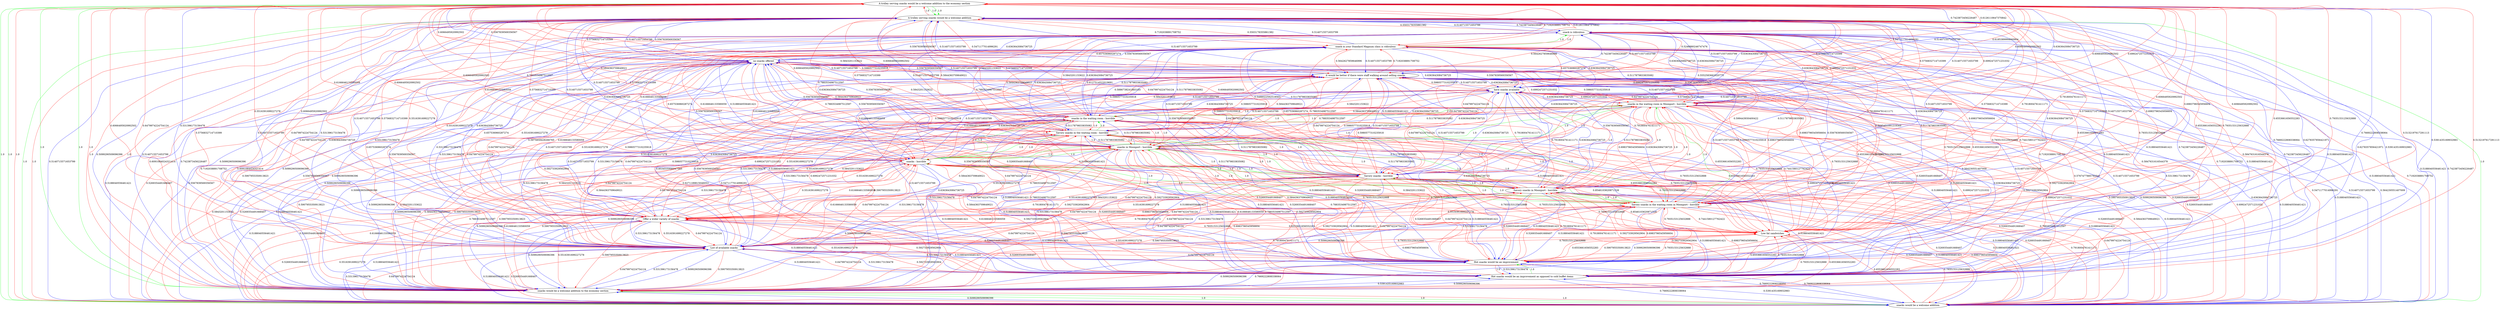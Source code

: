 digraph rawGraph {
"A trolley serving snacks would be a welcome addition to the economy section";"A trolley serving snacks would be a welcome addition";"snacks would be a welcome addition";"snacks would be a welcome addition to the economy section";"Hot snacks would be an improvement as opposed to cold buffet items";"Hot snacks would be an improvement";"List of available snacks";"Low fat sandwiches";"Offer a wider variety of snacks";"Savory snacks in the waiting room in Moonport - horrible";"Savory snacks in Moonport - horrible";"Savory snacks - horrible";"snacks - horrible";"snacks in Moonport - horrible";"Savory snacks in the waiting room - horrible";"snacks in the waiting room - horrible";"snacks in the waiting room in Moonport - horrible";"have snacks available";"it would be better if there were staff walking around selling snacks";"no snacks offered";"snack in your Standard Magnum class is ridiculous";"snack is ridiculous";"A trolley serving snacks would be a welcome addition to the economy section" -> "A trolley serving snacks would be a welcome addition" [label=1.0] [color=green]
"A trolley serving snacks would be a welcome addition" -> "snacks would be a welcome addition" [label=1.0] [color=green]
"A trolley serving snacks would be a welcome addition to the economy section" -> "snacks would be a welcome addition to the economy section" [label=1.0] [color=green]
"snacks would be a welcome addition to the economy section" -> "snacks would be a welcome addition" [label=1.0] [color=green]
"A trolley serving snacks would be a welcome addition to the economy section" -> "snacks would be a welcome addition" [label=1.0] [color=green]
"A trolley serving snacks would be a welcome addition to the economy section" -> "A trolley serving snacks would be a welcome addition" [label=1.0] [color=green]
"A trolley serving snacks would be a welcome addition" -> "snacks would be a welcome addition" [label=1.0] [color=green]
"A trolley serving snacks would be a welcome addition to the economy section" -> "snacks would be a welcome addition to the economy section" [label=1.0] [color=green]
"snacks would be a welcome addition to the economy section" -> "snacks would be a welcome addition" [label=1.0] [color=green]
"A trolley serving snacks would be a welcome addition to the economy section" -> "snacks would be a welcome addition" [label=1.0] [color=green]
"A trolley serving snacks would be a welcome addition" -> "A trolley serving snacks would be a welcome addition to the economy section" [label=1.0] [color=red]
"A trolley serving snacks would be a welcome addition" -> "snacks would be a welcome addition to the economy section" [label=1.0] [color=red]
"snacks would be a welcome addition" -> "A trolley serving snacks would be a welcome addition to the economy section" [label=1.0] [color=red]
"snacks would be a welcome addition" -> "A trolley serving snacks would be a welcome addition" [label=1.0] [color=red]
"snacks would be a welcome addition" -> "snacks would be a welcome addition to the economy section" [label=1.0] [color=red]
"snacks would be a welcome addition to the economy section" -> "A trolley serving snacks would be a welcome addition to the economy section" [label=1.0] [color=red]
"snacks would be a welcome addition to the economy section" -> "A trolley serving snacks would be a welcome addition" [label=1.0] [color=red]
"Hot snacks would be an improvement as opposed to cold buffet items" -> "Hot snacks would be an improvement" [label=1.0] [color=green]
"Hot snacks would be an improvement" -> "Hot snacks would be an improvement as opposed to cold buffet items" [label=1.0] [color=red]
"A trolley serving snacks would be a welcome addition to the economy section" -> "Hot snacks would be an improvement as opposed to cold buffet items" [label=0.5391435169932983] [color=blue]
"A trolley serving snacks would be a welcome addition to the economy section" -> "Hot snacks would be an improvement" [label=0.7669222808338064] [color=blue]
"A trolley serving snacks would be a welcome addition" -> "Hot snacks would be an improvement as opposed to cold buffet items" [label=0.5391435169932983] [color=blue]
"A trolley serving snacks would be a welcome addition" -> "Hot snacks would be an improvement" [label=0.7669222808338064] [color=blue]
"snacks would be a welcome addition" -> "Hot snacks would be an improvement as opposed to cold buffet items" [label=0.5391435169932983] [color=blue]
"snacks would be a welcome addition" -> "Hot snacks would be an improvement" [label=0.7669222808338064] [color=blue]
"snacks would be a welcome addition to the economy section" -> "Hot snacks would be an improvement as opposed to cold buffet items" [label=0.5391435169932983] [color=blue]
"snacks would be a welcome addition to the economy section" -> "Hot snacks would be an improvement" [label=0.7669222808338064] [color=blue]
"Hot snacks would be an improvement as opposed to cold buffet items" -> "A trolley serving snacks would be a welcome addition to the economy section" [label=0.5132197617291113] [color=red]
"Hot snacks would be an improvement as opposed to cold buffet items" -> "A trolley serving snacks would be a welcome addition" [label=0.6278357856421971] [color=blue]
"Hot snacks would be an improvement as opposed to cold buffet items" -> "snacks would be a welcome addition" [label=0.7669222808338064] [color=blue]
"Hot snacks would be an improvement as opposed to cold buffet items" -> "snacks would be a welcome addition to the economy section" [label=0.5099290509096396] [color=blue]
"Hot snacks would be an improvement" -> "A trolley serving snacks would be a welcome addition to the economy section" [label=0.5132197617291113] [color=red]
"Hot snacks would be an improvement" -> "A trolley serving snacks would be a welcome addition" [label=0.6278357856421971] [color=blue]
"Hot snacks would be an improvement" -> "snacks would be a welcome addition" [label=0.7669222808338064] [color=blue]
"Hot snacks would be an improvement" -> "snacks would be a welcome addition to the economy section" [label=0.5099290509096396] [color=blue]
"A trolley serving snacks would be a welcome addition to the economy section" -> "List of available snacks" [label=0.6479974224754124] [color=red]
"A trolley serving snacks would be a welcome addition" -> "List of available snacks" [label=0.6479974224754124] [color=red]
"snacks would be a welcome addition" -> "List of available snacks" [label=0.6479974224754124] [color=red]
"snacks would be a welcome addition to the economy section" -> "List of available snacks" [label=0.6479974224754124] [color=red]
"Hot snacks would be an improvement as opposed to cold buffet items" -> "List of available snacks" [label=0.6479974224754124] [color=red]
"Hot snacks would be an improvement" -> "List of available snacks" [label=0.6479974224754124] [color=red]
"List of available snacks" -> "A trolley serving snacks would be a welcome addition to the economy section" [label=0.6066495920992502] [color=red]
"List of available snacks" -> "A trolley serving snacks would be a welcome addition" [label=0.5756832714710399] [color=red]
"List of available snacks" -> "snacks would be a welcome addition" [label=0.5269354491668407] [color=red]
"List of available snacks" -> "snacks would be a welcome addition to the economy section" [label=0.5907955350913823] [color=red]
"List of available snacks" -> "Hot snacks would be an improvement as opposed to cold buffet items" [label=0.592733929562904] [color=red]
"List of available snacks" -> "Hot snacks would be an improvement" [label=0.5269354491668407] [color=red]
"A trolley serving snacks would be a welcome addition to the economy section" -> "Low fat sandwiches" [label=0.7935153125632888] [color=red]
"A trolley serving snacks would be a welcome addition" -> "Low fat sandwiches" [label=0.7935153125632888] [color=red]
"snacks would be a welcome addition" -> "Low fat sandwiches" [label=0.7935153125632888] [color=red]
"snacks would be a welcome addition to the economy section" -> "Low fat sandwiches" [label=0.7935153125632888] [color=red]
"Hot snacks would be an improvement as opposed to cold buffet items" -> "Low fat sandwiches" [label=0.7935153125632888] [color=red]
"Hot snacks would be an improvement" -> "Low fat sandwiches" [label=0.7935153125632888] [color=red]
"List of available snacks" -> "Low fat sandwiches" [label=0.7935153125632888] [color=red]
"Low fat sandwiches" -> "A trolley serving snacks would be a welcome addition to the economy section" [label=0.6553661656552283] [color=red]
"Low fat sandwiches" -> "A trolley serving snacks would be a welcome addition" [label=0.6553661656552283] [color=red]
"Low fat sandwiches" -> "snacks would be a welcome addition" [label=0.6553661656552283] [color=red]
"Low fat sandwiches" -> "snacks would be a welcome addition to the economy section" [label=0.6553661656552283] [color=red]
"Low fat sandwiches" -> "Hot snacks would be an improvement as opposed to cold buffet items" [label=0.6553661656552283] [color=red]
"Low fat sandwiches" -> "Hot snacks would be an improvement" [label=0.6553661656552283] [color=red]
"Low fat sandwiches" -> "List of available snacks" [label=0.7935153125632888] [color=red]
"A trolley serving snacks would be a welcome addition to the economy section" -> "Offer a wider variety of snacks" [label=0.5516391699227278] [color=red]
"A trolley serving snacks would be a welcome addition" -> "Offer a wider variety of snacks" [label=0.5516391699227278] [color=red]
"snacks would be a welcome addition" -> "Offer a wider variety of snacks" [label=0.5516391699227278] [color=red]
"snacks would be a welcome addition to the economy section" -> "Offer a wider variety of snacks" [label=0.5516391699227278] [color=red]
"Hot snacks would be an improvement as opposed to cold buffet items" -> "Offer a wider variety of snacks" [label=0.5516391699227278] [color=red]
"Hot snacks would be an improvement" -> "Offer a wider variety of snacks" [label=0.5516391699227278] [color=red]
"List of available snacks" -> "Offer a wider variety of snacks" [label=0.5516391699227278] [color=red]
"Low fat sandwiches" -> "Offer a wider variety of snacks" [label=0.6553661656552283] [color=red]
"Offer a wider variety of snacks" -> "A trolley serving snacks would be a welcome addition to the economy section" [label=0.6066495920992502] [color=red]
"Offer a wider variety of snacks" -> "A trolley serving snacks would be a welcome addition" [label=0.5756832714710399] [color=red]
"Offer a wider variety of snacks" -> "snacks would be a welcome addition" [label=0.5269354491668407] [color=red]
"Offer a wider variety of snacks" -> "snacks would be a welcome addition to the economy section" [label=0.5907955350913823] [color=red]
"Offer a wider variety of snacks" -> "Hot snacks would be an improvement as opposed to cold buffet items" [label=0.592733929562904] [color=red]
"Offer a wider variety of snacks" -> "Hot snacks would be an improvement" [label=0.5269354491668407] [color=red]
"Offer a wider variety of snacks" -> "List of available snacks" [label=0.6479974224754124] [color=red]
"Offer a wider variety of snacks" -> "Low fat sandwiches" [label=0.7935153125632888] [color=red]
"Savory snacks in the waiting room in Moonport - horrible" -> "Savory snacks in Moonport - horrible" [label=1.0] [color=green]
"Savory snacks in Moonport - horrible" -> "Savory snacks - horrible" [label=1.0] [color=green]
"Savory snacks - horrible" -> "snacks - horrible" [label=1.0] [color=green]
"Savory snacks in Moonport - horrible" -> "snacks in Moonport - horrible" [label=1.0] [color=green]
"snacks in Moonport - horrible" -> "snacks - horrible" [label=1.0] [color=green]
"Savory snacks in the waiting room in Moonport - horrible" -> "Savory snacks in the waiting room - horrible" [label=1.0] [color=green]
"Savory snacks in the waiting room - horrible" -> "Savory snacks - horrible" [label=1.0] [color=green]
"Savory snacks in the waiting room - horrible" -> "snacks in the waiting room - horrible" [label=1.0] [color=green]
"snacks in the waiting room - horrible" -> "snacks - horrible" [label=1.0] [color=green]
"Savory snacks in the waiting room in Moonport - horrible" -> "snacks in the waiting room in Moonport - horrible" [label=1.0] [color=green]
"snacks in the waiting room in Moonport - horrible" -> "snacks in Moonport - horrible" [label=1.0] [color=green]
"snacks in the waiting room in Moonport - horrible" -> "snacks in the waiting room - horrible" [label=1.0] [color=green]
"Savory snacks in the waiting room in Moonport - horrible" -> "Savory snacks - horrible" [label=1.0] [color=green]
"Savory snacks in the waiting room in Moonport - horrible" -> "snacks in Moonport - horrible" [label=1.0] [color=green]
"Savory snacks in the waiting room in Moonport - horrible" -> "snacks in the waiting room - horrible" [label=1.0] [color=green]
"Savory snacks in Moonport - horrible" -> "snacks - horrible" [label=1.0] [color=green]
"Savory snacks in the waiting room - horrible" -> "snacks - horrible" [label=1.0] [color=green]
"snacks in the waiting room in Moonport - horrible" -> "snacks - horrible" [label=1.0] [color=green]
"Savory snacks in the waiting room in Moonport - horrible" -> "snacks - horrible" [label=1.0] [color=green]
"Savory snacks in Moonport - horrible" -> "Savory snacks in the waiting room in Moonport - horrible" [label=1.0] [color=red]
"Savory snacks in Moonport - horrible" -> "Savory snacks in the waiting room - horrible" [label=1.0] [color=red]
"Savory snacks in Moonport - horrible" -> "snacks in the waiting room - horrible" [label=1.0] [color=red]
"Savory snacks in Moonport - horrible" -> "snacks in the waiting room in Moonport - horrible" [label=1.0] [color=red]
"Savory snacks - horrible" -> "Savory snacks in the waiting room in Moonport - horrible" [label=1.0] [color=red]
"Savory snacks - horrible" -> "Savory snacks in Moonport - horrible" [label=1.0] [color=red]
"Savory snacks - horrible" -> "snacks in Moonport - horrible" [label=1.0] [color=red]
"Savory snacks - horrible" -> "Savory snacks in the waiting room - horrible" [label=1.0] [color=red]
"Savory snacks - horrible" -> "snacks in the waiting room - horrible" [label=1.0] [color=red]
"Savory snacks - horrible" -> "snacks in the waiting room in Moonport - horrible" [label=1.0] [color=red]
"snacks - horrible" -> "Savory snacks in the waiting room in Moonport - horrible" [label=1.0] [color=red]
"snacks - horrible" -> "Savory snacks in Moonport - horrible" [label=1.0] [color=red]
"snacks - horrible" -> "Savory snacks - horrible" [label=1.0] [color=red]
"snacks - horrible" -> "snacks in Moonport - horrible" [label=1.0] [color=red]
"snacks - horrible" -> "Savory snacks in the waiting room - horrible" [label=1.0] [color=red]
"snacks - horrible" -> "snacks in the waiting room - horrible" [label=1.0] [color=red]
"snacks - horrible" -> "snacks in the waiting room in Moonport - horrible" [label=1.0] [color=red]
"snacks in Moonport - horrible" -> "Savory snacks in the waiting room in Moonport - horrible" [label=1.0] [color=red]
"snacks in Moonport - horrible" -> "Savory snacks in Moonport - horrible" [label=1.0] [color=red]
"snacks in Moonport - horrible" -> "Savory snacks - horrible" [label=1.0] [color=red]
"snacks in Moonport - horrible" -> "Savory snacks in the waiting room - horrible" [label=1.0] [color=red]
"snacks in Moonport - horrible" -> "snacks in the waiting room - horrible" [label=1.0] [color=red]
"snacks in Moonport - horrible" -> "snacks in the waiting room in Moonport - horrible" [label=1.0] [color=red]
"Savory snacks in the waiting room - horrible" -> "Savory snacks in the waiting room in Moonport - horrible" [label=1.0] [color=red]
"Savory snacks in the waiting room - horrible" -> "Savory snacks in Moonport - horrible" [label=1.0] [color=red]
"Savory snacks in the waiting room - horrible" -> "snacks in Moonport - horrible" [label=1.0] [color=red]
"Savory snacks in the waiting room - horrible" -> "snacks in the waiting room in Moonport - horrible" [label=1.0] [color=red]
"snacks in the waiting room - horrible" -> "Savory snacks in the waiting room in Moonport - horrible" [label=1.0] [color=red]
"snacks in the waiting room - horrible" -> "Savory snacks in Moonport - horrible" [label=1.0] [color=red]
"snacks in the waiting room - horrible" -> "Savory snacks - horrible" [label=1.0] [color=red]
"snacks in the waiting room - horrible" -> "snacks in Moonport - horrible" [label=1.0] [color=red]
"snacks in the waiting room - horrible" -> "Savory snacks in the waiting room - horrible" [label=1.0] [color=red]
"snacks in the waiting room - horrible" -> "snacks in the waiting room in Moonport - horrible" [label=1.0] [color=red]
"snacks in the waiting room in Moonport - horrible" -> "Savory snacks in the waiting room in Moonport - horrible" [label=1.0] [color=red]
"snacks in the waiting room in Moonport - horrible" -> "Savory snacks in Moonport - horrible" [label=1.0] [color=red]
"snacks in the waiting room in Moonport - horrible" -> "Savory snacks - horrible" [label=1.0] [color=red]
"snacks in the waiting room in Moonport - horrible" -> "Savory snacks in the waiting room - horrible" [label=1.0] [color=red]
"A trolley serving snacks would be a welcome addition to the economy section" -> "Savory snacks in the waiting room in Moonport - horrible" [label=0.6983796545956604] [color=red]
"A trolley serving snacks would be a welcome addition to the economy section" -> "Savory snacks in Moonport - horrible" [label=0.7918004761411171] [color=red]
"A trolley serving snacks would be a welcome addition to the economy section" -> "Savory snacks - horrible" [label=0.6479974224754124] [color=red]
"A trolley serving snacks would be a welcome addition to the economy section" -> "snacks - horrible" [label=0.6166646133580059] [color=red]
"A trolley serving snacks would be a welcome addition to the economy section" -> "snacks in Moonport - horrible" [label=0.7883534987512597] [color=red]
"A trolley serving snacks would be a welcome addition to the economy section" -> "Savory snacks in the waiting room - horrible" [label=0.5844363709649021] [color=red]
"A trolley serving snacks would be a welcome addition to the economy section" -> "snacks in the waiting room - horrible" [label=0.5843201153622] [color=red]
"A trolley serving snacks would be a welcome addition to the economy section" -> "snacks in the waiting room in Moonport - horrible" [label=0.6992472571231032] [color=red]
"A trolley serving snacks would be a welcome addition" -> "Savory snacks in the waiting room in Moonport - horrible" [label=0.6983796545956604] [color=red]
"A trolley serving snacks would be a welcome addition" -> "Savory snacks in Moonport - horrible" [label=0.7918004761411171] [color=red]
"A trolley serving snacks would be a welcome addition" -> "Savory snacks - horrible" [label=0.6479974224754124] [color=red]
"A trolley serving snacks would be a welcome addition" -> "snacks - horrible" [label=0.6166646133580059] [color=red]
"A trolley serving snacks would be a welcome addition" -> "snacks in Moonport - horrible" [label=0.7883534987512597] [color=red]
"A trolley serving snacks would be a welcome addition" -> "Savory snacks in the waiting room - horrible" [label=0.5844363709649021] [color=red]
"A trolley serving snacks would be a welcome addition" -> "snacks in the waiting room - horrible" [label=0.5843201153622] [color=red]
"A trolley serving snacks would be a welcome addition" -> "snacks in the waiting room in Moonport - horrible" [label=0.6992472571231032] [color=red]
"snacks would be a welcome addition" -> "Savory snacks in the waiting room in Moonport - horrible" [label=0.6983796545956604] [color=red]
"snacks would be a welcome addition" -> "Savory snacks in Moonport - horrible" [label=0.7918004761411171] [color=red]
"snacks would be a welcome addition" -> "Savory snacks - horrible" [label=0.6479974224754124] [color=red]
"snacks would be a welcome addition" -> "snacks - horrible" [label=0.6166646133580059] [color=red]
"snacks would be a welcome addition" -> "snacks in Moonport - horrible" [label=0.7883534987512597] [color=red]
"snacks would be a welcome addition" -> "Savory snacks in the waiting room - horrible" [label=0.5844363709649021] [color=red]
"snacks would be a welcome addition" -> "snacks in the waiting room - horrible" [label=0.5843201153622] [color=red]
"snacks would be a welcome addition" -> "snacks in the waiting room in Moonport - horrible" [label=0.6992472571231032] [color=red]
"snacks would be a welcome addition to the economy section" -> "Savory snacks in the waiting room in Moonport - horrible" [label=0.6983796545956604] [color=red]
"snacks would be a welcome addition to the economy section" -> "Savory snacks in Moonport - horrible" [label=0.7918004761411171] [color=red]
"snacks would be a welcome addition to the economy section" -> "Savory snacks - horrible" [label=0.6479974224754124] [color=red]
"snacks would be a welcome addition to the economy section" -> "snacks - horrible" [label=0.6166646133580059] [color=red]
"snacks would be a welcome addition to the economy section" -> "snacks in Moonport - horrible" [label=0.7883534987512597] [color=red]
"snacks would be a welcome addition to the economy section" -> "Savory snacks in the waiting room - horrible" [label=0.5844363709649021] [color=red]
"snacks would be a welcome addition to the economy section" -> "snacks in the waiting room - horrible" [label=0.5843201153622] [color=red]
"snacks would be a welcome addition to the economy section" -> "snacks in the waiting room in Moonport - horrible" [label=0.6992472571231032] [color=red]
"Hot snacks would be an improvement as opposed to cold buffet items" -> "Savory snacks in the waiting room in Moonport - horrible" [label=0.6983796545956604] [color=red]
"Hot snacks would be an improvement as opposed to cold buffet items" -> "Savory snacks in Moonport - horrible" [label=0.7918004761411171] [color=red]
"Hot snacks would be an improvement as opposed to cold buffet items" -> "Savory snacks - horrible" [label=0.6479974224754124] [color=red]
"Hot snacks would be an improvement as opposed to cold buffet items" -> "snacks - horrible" [label=0.6166646133580059] [color=red]
"Hot snacks would be an improvement as opposed to cold buffet items" -> "snacks in Moonport - horrible" [label=0.7883534987512597] [color=red]
"Hot snacks would be an improvement as opposed to cold buffet items" -> "Savory snacks in the waiting room - horrible" [label=0.5844363709649021] [color=red]
"Hot snacks would be an improvement as opposed to cold buffet items" -> "snacks in the waiting room - horrible" [label=0.5843201153622] [color=red]
"Hot snacks would be an improvement as opposed to cold buffet items" -> "snacks in the waiting room in Moonport - horrible" [label=0.6992472571231032] [color=red]
"Hot snacks would be an improvement" -> "Savory snacks in the waiting room in Moonport - horrible" [label=0.6983796545956604] [color=red]
"Hot snacks would be an improvement" -> "Savory snacks in Moonport - horrible" [label=0.7918004761411171] [color=red]
"Hot snacks would be an improvement" -> "Savory snacks - horrible" [label=0.6479974224754124] [color=red]
"Hot snacks would be an improvement" -> "snacks - horrible" [label=0.6166646133580059] [color=red]
"Hot snacks would be an improvement" -> "snacks in Moonport - horrible" [label=0.7883534987512597] [color=red]
"Hot snacks would be an improvement" -> "Savory snacks in the waiting room - horrible" [label=0.5844363709649021] [color=red]
"Hot snacks would be an improvement" -> "snacks in the waiting room - horrible" [label=0.5843201153622] [color=red]
"Hot snacks would be an improvement" -> "snacks in the waiting room in Moonport - horrible" [label=0.6992472571231032] [color=red]
"List of available snacks" -> "Savory snacks in the waiting room in Moonport - horrible" [label=0.6983796545956604] [color=red]
"List of available snacks" -> "Savory snacks in Moonport - horrible" [label=0.7918004761411171] [color=red]
"List of available snacks" -> "Savory snacks - horrible" [label=0.6479974224754124] [color=red]
"List of available snacks" -> "snacks - horrible" [label=0.6166646133580059] [color=red]
"List of available snacks" -> "snacks in Moonport - horrible" [label=0.7883534987512597] [color=red]
"List of available snacks" -> "Savory snacks in the waiting room - horrible" [label=0.5844363709649021] [color=red]
"List of available snacks" -> "snacks in the waiting room - horrible" [label=0.5843201153622] [color=red]
"List of available snacks" -> "snacks in the waiting room in Moonport - horrible" [label=0.6992472571231032] [color=red]
"Low fat sandwiches" -> "Savory snacks in the waiting room in Moonport - horrible" [label=0.7441580127762422] [color=red]
"Low fat sandwiches" -> "Savory snacks in Moonport - horrible" [label=0.8546103620871528] [color=red]
"Low fat sandwiches" -> "Savory snacks - horrible" [label=0.7935153125632888] [color=red]
"Low fat sandwiches" -> "snacks - horrible" [label=0.7935153125632888] [color=red]
"Low fat sandwiches" -> "snacks in Moonport - horrible" [label=0.8546103620871528] [color=red]
"Low fat sandwiches" -> "Savory snacks in the waiting room - horrible" [label=0.6553661656552283] [color=red]
"Low fat sandwiches" -> "snacks in the waiting room - horrible" [label=0.6553661656552283] [color=red]
"Low fat sandwiches" -> "snacks in the waiting room in Moonport - horrible" [label=0.7441580127762422] [color=red]
"Offer a wider variety of snacks" -> "Savory snacks in the waiting room in Moonport - horrible" [label=0.6983796545956604] [color=red]
"Offer a wider variety of snacks" -> "Savory snacks in Moonport - horrible" [label=0.7918004761411171] [color=red]
"Offer a wider variety of snacks" -> "Savory snacks - horrible" [label=0.6479974224754124] [color=red]
"Offer a wider variety of snacks" -> "snacks - horrible" [label=0.6166646133580059] [color=red]
"Offer a wider variety of snacks" -> "snacks in Moonport - horrible" [label=0.7883534987512597] [color=red]
"Offer a wider variety of snacks" -> "Savory snacks in the waiting room - horrible" [label=0.5844363709649021] [color=red]
"Offer a wider variety of snacks" -> "snacks in the waiting room - horrible" [label=0.5843201153622] [color=red]
"Offer a wider variety of snacks" -> "snacks in the waiting room in Moonport - horrible" [label=0.6992472571231032] [color=red]
"Savory snacks in the waiting room in Moonport - horrible" -> "A trolley serving snacks would be a welcome addition to the economy section" [label=0.6066495920992502] [color=red]
"Savory snacks in the waiting room in Moonport - horrible" -> "A trolley serving snacks would be a welcome addition" [label=0.5756832714710399] [color=red]
"Savory snacks in the waiting room in Moonport - horrible" -> "snacks would be a welcome addition" [label=0.5269354491668407] [color=red]
"Savory snacks in the waiting room in Moonport - horrible" -> "snacks would be a welcome addition to the economy section" [label=0.5907955350913823] [color=red]
"Savory snacks in the waiting room in Moonport - horrible" -> "Hot snacks would be an improvement as opposed to cold buffet items" [label=0.592733929562904] [color=red]
"Savory snacks in the waiting room in Moonport - horrible" -> "Hot snacks would be an improvement" [label=0.5269354491668407] [color=red]
"Savory snacks in the waiting room in Moonport - horrible" -> "List of available snacks" [label=0.6479974224754124] [color=red]
"Savory snacks in the waiting room in Moonport - horrible" -> "Low fat sandwiches" [label=0.7935153125632888] [color=red]
"Savory snacks in the waiting room in Moonport - horrible" -> "Offer a wider variety of snacks" [label=0.5516391699227278] [color=red]
"Savory snacks in Moonport - horrible" -> "A trolley serving snacks would be a welcome addition to the economy section" [label=0.6066495920992502] [color=red]
"Savory snacks in Moonport - horrible" -> "A trolley serving snacks would be a welcome addition" [label=0.5756832714710399] [color=red]
"Savory snacks in Moonport - horrible" -> "snacks would be a welcome addition" [label=0.5269354491668407] [color=red]
"Savory snacks in Moonport - horrible" -> "snacks would be a welcome addition to the economy section" [label=0.5907955350913823] [color=red]
"Savory snacks in Moonport - horrible" -> "Hot snacks would be an improvement as opposed to cold buffet items" [label=0.592733929562904] [color=red]
"Savory snacks in Moonport - horrible" -> "Hot snacks would be an improvement" [label=0.5269354491668407] [color=red]
"Savory snacks in Moonport - horrible" -> "List of available snacks" [label=0.6479974224754124] [color=red]
"Savory snacks in Moonport - horrible" -> "Low fat sandwiches" [label=0.7935153125632888] [color=red]
"Savory snacks in Moonport - horrible" -> "Offer a wider variety of snacks" [label=0.5516391699227278] [color=red]
"Savory snacks - horrible" -> "A trolley serving snacks would be a welcome addition to the economy section" [label=0.6066495920992502] [color=red]
"Savory snacks - horrible" -> "A trolley serving snacks would be a welcome addition" [label=0.5756832714710399] [color=red]
"Savory snacks - horrible" -> "snacks would be a welcome addition" [label=0.5269354491668407] [color=red]
"Savory snacks - horrible" -> "snacks would be a welcome addition to the economy section" [label=0.5907955350913823] [color=red]
"Savory snacks - horrible" -> "Hot snacks would be an improvement as opposed to cold buffet items" [label=0.592733929562904] [color=red]
"Savory snacks - horrible" -> "Hot snacks would be an improvement" [label=0.5269354491668407] [color=red]
"Savory snacks - horrible" -> "List of available snacks" [label=0.6479974224754124] [color=red]
"Savory snacks - horrible" -> "Low fat sandwiches" [label=0.7935153125632888] [color=red]
"Savory snacks - horrible" -> "Offer a wider variety of snacks" [label=0.5516391699227278] [color=red]
"snacks - horrible" -> "A trolley serving snacks would be a welcome addition to the economy section" [label=0.6066495920992502] [color=red]
"snacks - horrible" -> "A trolley serving snacks would be a welcome addition" [label=0.5756832714710399] [color=red]
"snacks - horrible" -> "snacks would be a welcome addition" [label=0.5269354491668407] [color=red]
"snacks - horrible" -> "snacks would be a welcome addition to the economy section" [label=0.5907955350913823] [color=red]
"snacks - horrible" -> "Hot snacks would be an improvement as opposed to cold buffet items" [label=0.592733929562904] [color=red]
"snacks - horrible" -> "Hot snacks would be an improvement" [label=0.5269354491668407] [color=red]
"snacks - horrible" -> "List of available snacks" [label=0.6479974224754124] [color=red]
"snacks - horrible" -> "Low fat sandwiches" [label=0.7935153125632888] [color=red]
"snacks - horrible" -> "Offer a wider variety of snacks" [label=0.5516391699227278] [color=red]
"snacks in Moonport - horrible" -> "A trolley serving snacks would be a welcome addition to the economy section" [label=0.6066495920992502] [color=red]
"snacks in Moonport - horrible" -> "A trolley serving snacks would be a welcome addition" [label=0.5756832714710399] [color=red]
"snacks in Moonport - horrible" -> "snacks would be a welcome addition" [label=0.5269354491668407] [color=red]
"snacks in Moonport - horrible" -> "snacks would be a welcome addition to the economy section" [label=0.5907955350913823] [color=red]
"snacks in Moonport - horrible" -> "Hot snacks would be an improvement as opposed to cold buffet items" [label=0.592733929562904] [color=red]
"snacks in Moonport - horrible" -> "Hot snacks would be an improvement" [label=0.5269354491668407] [color=red]
"snacks in Moonport - horrible" -> "List of available snacks" [label=0.6479974224754124] [color=red]
"snacks in Moonport - horrible" -> "Low fat sandwiches" [label=0.7935153125632888] [color=red]
"snacks in Moonport - horrible" -> "Offer a wider variety of snacks" [label=0.5516391699227278] [color=red]
"Savory snacks in the waiting room - horrible" -> "A trolley serving snacks would be a welcome addition to the economy section" [label=0.6066495920992502] [color=red]
"Savory snacks in the waiting room - horrible" -> "A trolley serving snacks would be a welcome addition" [label=0.5756832714710399] [color=red]
"Savory snacks in the waiting room - horrible" -> "snacks would be a welcome addition" [label=0.5269354491668407] [color=red]
"Savory snacks in the waiting room - horrible" -> "snacks would be a welcome addition to the economy section" [label=0.5907955350913823] [color=red]
"Savory snacks in the waiting room - horrible" -> "Hot snacks would be an improvement as opposed to cold buffet items" [label=0.592733929562904] [color=red]
"Savory snacks in the waiting room - horrible" -> "Hot snacks would be an improvement" [label=0.5269354491668407] [color=red]
"Savory snacks in the waiting room - horrible" -> "List of available snacks" [label=0.6479974224754124] [color=red]
"Savory snacks in the waiting room - horrible" -> "Low fat sandwiches" [label=0.7935153125632888] [color=red]
"Savory snacks in the waiting room - horrible" -> "Offer a wider variety of snacks" [label=0.5516391699227278] [color=red]
"snacks in the waiting room - horrible" -> "A trolley serving snacks would be a welcome addition to the economy section" [label=0.6066495920992502] [color=red]
"snacks in the waiting room - horrible" -> "A trolley serving snacks would be a welcome addition" [label=0.5756832714710399] [color=red]
"snacks in the waiting room - horrible" -> "snacks would be a welcome addition" [label=0.5269354491668407] [color=red]
"snacks in the waiting room - horrible" -> "snacks would be a welcome addition to the economy section" [label=0.5907955350913823] [color=red]
"snacks in the waiting room - horrible" -> "Hot snacks would be an improvement as opposed to cold buffet items" [label=0.592733929562904] [color=red]
"snacks in the waiting room - horrible" -> "Hot snacks would be an improvement" [label=0.5269354491668407] [color=red]
"snacks in the waiting room - horrible" -> "List of available snacks" [label=0.6479974224754124] [color=red]
"snacks in the waiting room - horrible" -> "Low fat sandwiches" [label=0.7935153125632888] [color=red]
"snacks in the waiting room - horrible" -> "Offer a wider variety of snacks" [label=0.5516391699227278] [color=red]
"snacks in the waiting room in Moonport - horrible" -> "A trolley serving snacks would be a welcome addition to the economy section" [label=0.6066495920992502] [color=red]
"snacks in the waiting room in Moonport - horrible" -> "A trolley serving snacks would be a welcome addition" [label=0.5756832714710399] [color=red]
"snacks in the waiting room in Moonport - horrible" -> "snacks would be a welcome addition" [label=0.5269354491668407] [color=red]
"snacks in the waiting room in Moonport - horrible" -> "snacks would be a welcome addition to the economy section" [label=0.5907955350913823] [color=red]
"snacks in the waiting room in Moonport - horrible" -> "Hot snacks would be an improvement as opposed to cold buffet items" [label=0.592733929562904] [color=red]
"snacks in the waiting room in Moonport - horrible" -> "Hot snacks would be an improvement" [label=0.5269354491668407] [color=red]
"snacks in the waiting room in Moonport - horrible" -> "List of available snacks" [label=0.6479974224754124] [color=red]
"snacks in the waiting room in Moonport - horrible" -> "Low fat sandwiches" [label=0.7935153125632888] [color=red]
"snacks in the waiting room in Moonport - horrible" -> "Offer a wider variety of snacks" [label=0.5516391699227278] [color=red]
"A trolley serving snacks would be a welcome addition to the economy section" -> "have snacks available" [label=0.6363643084736725] [color=blue]
"A trolley serving snacks would be a welcome addition" -> "have snacks available" [label=0.6363643084736725] [color=blue]
"snacks would be a welcome addition" -> "have snacks available" [label=0.6363643084736725] [color=blue]
"snacks would be a welcome addition to the economy section" -> "have snacks available" [label=0.6363643084736725] [color=blue]
"Hot snacks would be an improvement as opposed to cold buffet items" -> "have snacks available" [label=0.6363643084736725] [color=blue]
"Hot snacks would be an improvement" -> "have snacks available" [label=0.6363643084736725] [color=blue]
"List of available snacks" -> "have snacks available" [label=0.8534535896947065] [color=blue]
"Low fat sandwiches" -> "have snacks available" [label=0.6553661656552283] [color=red]
"Offer a wider variety of snacks" -> "have snacks available" [label=0.6363643084736725] [color=blue]
"Savory snacks in the waiting room in Moonport - horrible" -> "have snacks available" [label=0.6363643084736725] [color=blue]
"Savory snacks in Moonport - horrible" -> "have snacks available" [label=0.6363643084736725] [color=blue]
"Savory snacks - horrible" -> "have snacks available" [label=0.6363643084736725] [color=blue]
"snacks - horrible" -> "have snacks available" [label=0.6363643084736725] [color=blue]
"snacks in Moonport - horrible" -> "have snacks available" [label=0.6363643084736725] [color=blue]
"Savory snacks in the waiting room - horrible" -> "have snacks available" [label=0.6363643084736725] [color=blue]
"snacks in the waiting room - horrible" -> "have snacks available" [label=0.6363643084736725] [color=blue]
"snacks in the waiting room in Moonport - horrible" -> "have snacks available" [label=0.6363643084736725] [color=blue]
"have snacks available" -> "A trolley serving snacks would be a welcome addition to the economy section" [label=0.6066495920992502] [color=red]
"have snacks available" -> "A trolley serving snacks would be a welcome addition" [label=0.5756832714710399] [color=red]
"have snacks available" -> "snacks would be a welcome addition" [label=0.5269354491668407] [color=red]
"have snacks available" -> "snacks would be a welcome addition to the economy section" [label=0.5907955350913823] [color=red]
"have snacks available" -> "Hot snacks would be an improvement as opposed to cold buffet items" [label=0.592733929562904] [color=red]
"have snacks available" -> "Hot snacks would be an improvement" [label=0.5269354491668407] [color=red]
"have snacks available" -> "List of available snacks" [label=0.531396173156478] [color=blue]
"have snacks available" -> "Low fat sandwiches" [label=0.7935153125632888] [color=red]
"have snacks available" -> "Offer a wider variety of snacks" [label=0.5516391699227278] [color=red]
"have snacks available" -> "Savory snacks in the waiting room in Moonport - horrible" [label=0.6983796545956604] [color=red]
"have snacks available" -> "Savory snacks in Moonport - horrible" [label=0.7918004761411171] [color=red]
"have snacks available" -> "Savory snacks - horrible" [label=0.6479974224754124] [color=red]
"have snacks available" -> "snacks - horrible" [label=0.6166646133580059] [color=red]
"have snacks available" -> "snacks in Moonport - horrible" [label=0.7883534987512597] [color=red]
"have snacks available" -> "Savory snacks in the waiting room - horrible" [label=0.5844363709649021] [color=red]
"have snacks available" -> "snacks in the waiting room - horrible" [label=0.5843201153622] [color=red]
"have snacks available" -> "snacks in the waiting room in Moonport - horrible" [label=0.6992472571231032] [color=red]
"A trolley serving snacks would be a welcome addition to the economy section" -> "it would be better if there were staff walking around selling snacks" [label=0.5471177014996291] [color=red]
"A trolley serving snacks would be a welcome addition" -> "it would be better if there were staff walking around selling snacks" [label=0.5471177014996291] [color=red]
"snacks would be a welcome addition" -> "it would be better if there were staff walking around selling snacks" [label=0.5471177014996291] [color=red]
"snacks would be a welcome addition to the economy section" -> "it would be better if there were staff walking around selling snacks" [label=0.5471177014996291] [color=red]
"Hot snacks would be an improvement as opposed to cold buffet items" -> "it would be better if there were staff walking around selling snacks" [label=0.5140715571653799] [color=blue]
"Hot snacks would be an improvement" -> "it would be better if there were staff walking around selling snacks" [label=0.5140715571653799] [color=blue]
"List of available snacks" -> "it would be better if there were staff walking around selling snacks" [label=0.5980577310235918] [color=red]
"Low fat sandwiches" -> "it would be better if there were staff walking around selling snacks" [label=0.6553661656552283] [color=red]
"Offer a wider variety of snacks" -> "it would be better if there were staff walking around selling snacks" [label=0.5980577310235918] [color=red]
"Savory snacks in the waiting room in Moonport - horrible" -> "it would be better if there were staff walking around selling snacks" [label=0.5980577310235918] [color=red]
"Savory snacks in Moonport - horrible" -> "it would be better if there were staff walking around selling snacks" [label=0.5980577310235918] [color=red]
"Savory snacks - horrible" -> "it would be better if there were staff walking around selling snacks" [label=0.5980577310235918] [color=red]
"snacks - horrible" -> "it would be better if there were staff walking around selling snacks" [label=0.5980577310235918] [color=red]
"snacks in Moonport - horrible" -> "it would be better if there were staff walking around selling snacks" [label=0.5980577310235918] [color=red]
"Savory snacks in the waiting room - horrible" -> "it would be better if there were staff walking around selling snacks" [label=0.5980577310235918] [color=red]
"snacks in the waiting room - horrible" -> "it would be better if there were staff walking around selling snacks" [label=0.5980577310235918] [color=red]
"snacks in the waiting room in Moonport - horrible" -> "it would be better if there were staff walking around selling snacks" [label=0.5980577310235918] [color=red]
"have snacks available" -> "it would be better if there were staff walking around selling snacks" [label=0.5980577310235918] [color=red]
"it would be better if there were staff walking around selling snacks" -> "A trolley serving snacks would be a welcome addition to the economy section" [label=0.6185389994660904] [color=red]
"it would be better if there were staff walking around selling snacks" -> "A trolley serving snacks would be a welcome addition" [label=0.5246880246747476] [color=red]
"it would be better if there were staff walking around selling snacks" -> "snacks would be a welcome addition" [label=0.564230551407009] [color=blue]
"it would be better if there were staff walking around selling snacks" -> "snacks would be a welcome addition to the economy section" [label=0.6271189815046053] [color=red]
"it would be better if there were staff walking around selling snacks" -> "Hot snacks would be an improvement as opposed to cold buffet items" [label=0.5767477885792541] [color=red]
"it would be better if there were staff walking around selling snacks" -> "Hot snacks would be an improvement" [label=0.564230551407009] [color=blue]
"it would be better if there were staff walking around selling snacks" -> "List of available snacks" [label=0.6479974224754124] [color=red]
"it would be better if there were staff walking around selling snacks" -> "Low fat sandwiches" [label=0.7935153125632888] [color=red]
"it would be better if there were staff walking around selling snacks" -> "Offer a wider variety of snacks" [label=0.5516391699227278] [color=red]
"it would be better if there were staff walking around selling snacks" -> "Savory snacks in the waiting room in Moonport - horrible" [label=0.6983796545956604] [color=red]
"it would be better if there were staff walking around selling snacks" -> "Savory snacks in Moonport - horrible" [label=0.7918004761411171] [color=red]
"it would be better if there were staff walking around selling snacks" -> "Savory snacks - horrible" [label=0.6479974224754124] [color=red]
"it would be better if there were staff walking around selling snacks" -> "snacks - horrible" [label=0.6166646133580059] [color=red]
"it would be better if there were staff walking around selling snacks" -> "snacks in Moonport - horrible" [label=0.7883534987512597] [color=red]
"it would be better if there were staff walking around selling snacks" -> "Savory snacks in the waiting room - horrible" [label=0.5844363709649021] [color=red]
"it would be better if there were staff walking around selling snacks" -> "snacks in the waiting room - horrible" [label=0.5843201153622] [color=red]
"it would be better if there were staff walking around selling snacks" -> "snacks in the waiting room in Moonport - horrible" [label=0.6992472571231032] [color=red]
"it would be better if there were staff walking around selling snacks" -> "have snacks available" [label=0.6363643084736725] [color=blue]
"A trolley serving snacks would be a welcome addition to the economy section" -> "no snacks offered" [label=0.5567839569356567] [color=blue]
"A trolley serving snacks would be a welcome addition" -> "no snacks offered" [label=0.5567839569356567] [color=blue]
"snacks would be a welcome addition" -> "no snacks offered" [label=0.5567839569356567] [color=blue]
"snacks would be a welcome addition to the economy section" -> "no snacks offered" [label=0.5567839569356567] [color=blue]
"Hot snacks would be an improvement as opposed to cold buffet items" -> "no snacks offered" [label=0.5567839569356567] [color=blue]
"Hot snacks would be an improvement" -> "no snacks offered" [label=0.5567839569356567] [color=blue]
"List of available snacks" -> "no snacks offered" [label=0.5567839569356567] [color=blue]
"Low fat sandwiches" -> "no snacks offered" [label=0.6553661656552283] [color=red]
"Offer a wider variety of snacks" -> "no snacks offered" [label=0.5975859428266765] [color=blue]
"Savory snacks in the waiting room in Moonport - horrible" -> "no snacks offered" [label=0.5567839569356567] [color=blue]
"Savory snacks in Moonport - horrible" -> "no snacks offered" [label=0.5567839569356567] [color=blue]
"Savory snacks - horrible" -> "no snacks offered" [label=0.5567839569356567] [color=blue]
"snacks - horrible" -> "no snacks offered" [label=0.5567839569356567] [color=blue]
"snacks in Moonport - horrible" -> "no snacks offered" [label=0.5567839569356567] [color=blue]
"Savory snacks in the waiting room - horrible" -> "no snacks offered" [label=0.5567839569356567] [color=blue]
"snacks in the waiting room - horrible" -> "no snacks offered" [label=0.5567839569356567] [color=blue]
"snacks in the waiting room in Moonport - horrible" -> "no snacks offered" [label=0.5567839569356567] [color=blue]
"have snacks available" -> "no snacks offered" [label=0.5567839569356567] [color=blue]
"it would be better if there were staff walking around selling snacks" -> "no snacks offered" [label=0.5567839569356567] [color=blue]
"no snacks offered" -> "A trolley serving snacks would be a welcome addition to the economy section" [label=0.6066495920992502] [color=red]
"no snacks offered" -> "A trolley serving snacks would be a welcome addition" [label=0.5756832714710399] [color=red]
"no snacks offered" -> "snacks would be a welcome addition" [label=0.5269354491668407] [color=red]
"no snacks offered" -> "snacks would be a welcome addition to the economy section" [label=0.5907955350913823] [color=red]
"no snacks offered" -> "Hot snacks would be an improvement as opposed to cold buffet items" [label=0.592733929562904] [color=red]
"no snacks offered" -> "Hot snacks would be an improvement" [label=0.5269354491668407] [color=red]
"no snacks offered" -> "List of available snacks" [label=0.6479974224754124] [color=red]
"no snacks offered" -> "Low fat sandwiches" [label=0.7935153125632888] [color=red]
"no snacks offered" -> "Offer a wider variety of snacks" [label=0.6166646133580059] [color=red]
"no snacks offered" -> "Savory snacks in the waiting room in Moonport - horrible" [label=0.6983796545956604] [color=red]
"no snacks offered" -> "Savory snacks in Moonport - horrible" [label=0.7918004761411171] [color=red]
"no snacks offered" -> "Savory snacks - horrible" [label=0.6479974224754124] [color=red]
"no snacks offered" -> "snacks - horrible" [label=0.6166646133580059] [color=red]
"no snacks offered" -> "snacks in Moonport - horrible" [label=0.7883534987512597] [color=red]
"no snacks offered" -> "Savory snacks in the waiting room - horrible" [label=0.5844363709649021] [color=red]
"no snacks offered" -> "snacks in the waiting room - horrible" [label=0.5843201153622] [color=red]
"no snacks offered" -> "snacks in the waiting room in Moonport - horrible" [label=0.6992472571231032] [color=red]
"no snacks offered" -> "have snacks available" [label=0.6363643084736725] [color=blue]
"no snacks offered" -> "it would be better if there were staff walking around selling snacks" [label=0.5980577310235918] [color=red]
"snack in your Standard Magnum class is ridiculous" -> "snack is ridiculous" [label=1.0] [color=green]
"snack is ridiculous" -> "snack in your Standard Magnum class is ridiculous" [label=1.0] [color=red]
"A trolley serving snacks would be a welcome addition to the economy section" -> "snack in your Standard Magnum class is ridiculous" [label=0.7192038891708752] [color=red]
"A trolley serving snacks would be a welcome addition to the economy section" -> "snack is ridiculous" [label=0.7423873456226487] [color=blue]
"A trolley serving snacks would be a welcome addition" -> "snack in your Standard Magnum class is ridiculous" [label=0.7192038891708752] [color=red]
"A trolley serving snacks would be a welcome addition" -> "snack is ridiculous" [label=0.7423873456226487] [color=blue]
"snacks would be a welcome addition" -> "snack in your Standard Magnum class is ridiculous" [label=0.7192038891708752] [color=red]
"snacks would be a welcome addition" -> "snack is ridiculous" [label=0.7423873456226487] [color=blue]
"snacks would be a welcome addition to the economy section" -> "snack in your Standard Magnum class is ridiculous" [label=0.7192038891708752] [color=red]
"snacks would be a welcome addition to the economy section" -> "snack is ridiculous" [label=0.7423873456226487] [color=blue]
"Hot snacks would be an improvement as opposed to cold buffet items" -> "snack in your Standard Magnum class is ridiculous" [label=0.7192038891708752] [color=red]
"Hot snacks would be an improvement as opposed to cold buffet items" -> "snack is ridiculous" [label=0.7423873456226487] [color=blue]
"Hot snacks would be an improvement" -> "snack in your Standard Magnum class is ridiculous" [label=0.7192038891708752] [color=red]
"Hot snacks would be an improvement" -> "snack is ridiculous" [label=0.7423873456226487] [color=blue]
"List of available snacks" -> "snack in your Standard Magnum class is ridiculous" [label=0.657536960287274] [color=red]
"List of available snacks" -> "snack is ridiculous" [label=0.6363643084736725] [color=blue]
"Low fat sandwiches" -> "snack in your Standard Magnum class is ridiculous" [label=0.7441580127762422] [color=red]
"Low fat sandwiches" -> "snack is ridiculous" [label=0.6553661656552283] [color=red]
"Offer a wider variety of snacks" -> "snack in your Standard Magnum class is ridiculous" [label=0.657536960287274] [color=red]
"Offer a wider variety of snacks" -> "snack is ridiculous" [label=0.6363643084736725] [color=blue]
"Savory snacks in the waiting room in Moonport - horrible" -> "snack in your Standard Magnum class is ridiculous" [label=0.5117879833835082] [color=blue]
"Savory snacks in the waiting room in Moonport - horrible" -> "snack is ridiculous" [label=0.6363643084736725] [color=blue]
"Savory snacks in Moonport - horrible" -> "snack in your Standard Magnum class is ridiculous" [label=0.5117879833835082] [color=blue]
"Savory snacks in Moonport - horrible" -> "snack is ridiculous" [label=0.6363643084736725] [color=blue]
"Savory snacks - horrible" -> "snack in your Standard Magnum class is ridiculous" [label=0.657536960287274] [color=red]
"Savory snacks - horrible" -> "snack is ridiculous" [label=0.6363643084736725] [color=blue]
"snacks - horrible" -> "snack in your Standard Magnum class is ridiculous" [label=0.657536960287274] [color=red]
"snacks - horrible" -> "snack is ridiculous" [label=0.6363643084736725] [color=blue]
"snacks in Moonport - horrible" -> "snack in your Standard Magnum class is ridiculous" [label=0.5117879833835082] [color=blue]
"snacks in Moonport - horrible" -> "snack is ridiculous" [label=0.6363643084736725] [color=blue]
"Savory snacks in the waiting room - horrible" -> "snack in your Standard Magnum class is ridiculous" [label=0.5117879833835082] [color=blue]
"Savory snacks in the waiting room - horrible" -> "snack is ridiculous" [label=0.6363643084736725] [color=blue]
"snacks in the waiting room - horrible" -> "snack in your Standard Magnum class is ridiculous" [label=0.5117879833835082] [color=blue]
"snacks in the waiting room - horrible" -> "snack is ridiculous" [label=0.6363643084736725] [color=blue]
"snacks in the waiting room in Moonport - horrible" -> "snack in your Standard Magnum class is ridiculous" [label=0.5117879833835082] [color=blue]
"snacks in the waiting room in Moonport - horrible" -> "snack is ridiculous" [label=0.6363643084736725] [color=blue]
"have snacks available" -> "snack in your Standard Magnum class is ridiculous" [label=0.657536960287274] [color=red]
"have snacks available" -> "snack is ridiculous" [label=0.6363643084736725] [color=blue]
"it would be better if there were staff walking around selling snacks" -> "snack in your Standard Magnum class is ridiculous" [label=0.7192038891708752] [color=red]
"it would be better if there were staff walking around selling snacks" -> "snack is ridiculous" [label=0.7423873456226487] [color=blue]
"no snacks offered" -> "snack in your Standard Magnum class is ridiculous" [label=0.657536960287274] [color=red]
"no snacks offered" -> "snack is ridiculous" [label=0.6363643084736725] [color=blue]
"snack in your Standard Magnum class is ridiculous" -> "A trolley serving snacks would be a welcome addition to the economy section" [label=0.6126110647370842] [color=red]
"snack in your Standard Magnum class is ridiculous" -> "A trolley serving snacks would be a welcome addition" [label=0.5503178355861382] [color=red]
"snack in your Standard Magnum class is ridiculous" -> "snacks would be a welcome addition" [label=0.5188040556461421] [color=blue]
"snack in your Standard Magnum class is ridiculous" -> "snacks would be a welcome addition to the economy section" [label=0.6091084024321414] [color=red]
"snack in your Standard Magnum class is ridiculous" -> "Hot snacks would be an improvement as opposed to cold buffet items" [label=0.5847631616544378] [color=red]
"snack in your Standard Magnum class is ridiculous" -> "Hot snacks would be an improvement" [label=0.5188040556461421] [color=blue]
"snack in your Standard Magnum class is ridiculous" -> "List of available snacks" [label=0.6479974224754124] [color=red]
"snack in your Standard Magnum class is ridiculous" -> "Low fat sandwiches" [label=0.7935153125632888] [color=red]
"snack in your Standard Magnum class is ridiculous" -> "Offer a wider variety of snacks" [label=0.5516391699227278] [color=red]
"snack in your Standard Magnum class is ridiculous" -> "Savory snacks in the waiting room in Moonport - horrible" [label=0.5695451091219369] [color=red]
"snack in your Standard Magnum class is ridiculous" -> "Savory snacks in Moonport - horrible" [label=0.599443930400422] [color=red]
"snack in your Standard Magnum class is ridiculous" -> "Savory snacks - horrible" [label=0.6479974224754124] [color=red]
"snack in your Standard Magnum class is ridiculous" -> "snacks - horrible" [label=0.6166646133580059] [color=red]
"snack in your Standard Magnum class is ridiculous" -> "snacks in Moonport - horrible" [label=0.5488022592518563] [color=red]
"snack in your Standard Magnum class is ridiculous" -> "Savory snacks in the waiting room - horrible" [label=0.5886738241883165] [color=blue]
"snack in your Standard Magnum class is ridiculous" -> "snacks in the waiting room - horrible" [label=0.6127514522019691] [color=blue]
"snack in your Standard Magnum class is ridiculous" -> "snacks in the waiting room in Moonport - horrible" [label=0.5552583662020775] [color=red]
"snack in your Standard Magnum class is ridiculous" -> "have snacks available" [label=0.6363643084736725] [color=blue]
"snack in your Standard Magnum class is ridiculous" -> "it would be better if there were staff walking around selling snacks" [label=0.5642627859646996] [color=red]
"snack in your Standard Magnum class is ridiculous" -> "no snacks offered" [label=0.5567839569356567] [color=blue]
"snack is ridiculous" -> "A trolley serving snacks would be a welcome addition to the economy section" [label=0.6126110647370842] [color=red]
"snack is ridiculous" -> "A trolley serving snacks would be a welcome addition" [label=0.5503178355861382] [color=red]
"snack is ridiculous" -> "snacks would be a welcome addition" [label=0.5188040556461421] [color=blue]
"snack is ridiculous" -> "snacks would be a welcome addition to the economy section" [label=0.6091084024321414] [color=red]
"snack is ridiculous" -> "Hot snacks would be an improvement as opposed to cold buffet items" [label=0.5847631616544378] [color=red]
"snack is ridiculous" -> "Hot snacks would be an improvement" [label=0.5188040556461421] [color=blue]
"snack is ridiculous" -> "List of available snacks" [label=0.6479974224754124] [color=red]
"snack is ridiculous" -> "Low fat sandwiches" [label=0.7935153125632888] [color=red]
"snack is ridiculous" -> "Offer a wider variety of snacks" [label=0.5516391699227278] [color=red]
"snack is ridiculous" -> "Savory snacks in the waiting room in Moonport - horrible" [label=0.6983796545956604] [color=red]
"snack is ridiculous" -> "Savory snacks in Moonport - horrible" [label=0.7918004761411171] [color=red]
"snack is ridiculous" -> "Savory snacks - horrible" [label=0.6479974224754124] [color=red]
"snack is ridiculous" -> "snacks - horrible" [label=0.6166646133580059] [color=red]
"snack is ridiculous" -> "snacks in Moonport - horrible" [label=0.7883534987512597] [color=red]
"snack is ridiculous" -> "Savory snacks in the waiting room - horrible" [label=0.5844363709649021] [color=red]
"snack is ridiculous" -> "snacks in the waiting room - horrible" [label=0.5843201153622] [color=red]
"snack is ridiculous" -> "snacks in the waiting room in Moonport - horrible" [label=0.6992472571231032] [color=red]
"snack is ridiculous" -> "have snacks available" [label=0.6363643084736725] [color=blue]
"snack is ridiculous" -> "it would be better if there were staff walking around selling snacks" [label=0.5642627859646996] [color=red]
"snack is ridiculous" -> "no snacks offered" [label=0.5567839569356567] [color=blue]
"A trolley serving snacks would be a welcome addition to the economy section" -> "List of available snacks" [label=0.531396173156478] [color=blue]
"A trolley serving snacks would be a welcome addition to the economy section" -> "it would be better if there were staff walking around selling snacks" [label=0.5140715571653799] [color=blue]
"A trolley serving snacks would be a welcome addition" -> "List of available snacks" [label=0.531396173156478] [color=blue]
"A trolley serving snacks would be a welcome addition" -> "it would be better if there were staff walking around selling snacks" [label=0.5140715571653799] [color=blue]
"A trolley serving snacks would be a welcome addition" -> "snacks would be a welcome addition to the economy section" [label=0.5099290509096396] [color=blue]
"snacks would be a welcome addition" -> "List of available snacks" [label=0.531396173156478] [color=blue]
"snacks would be a welcome addition" -> "it would be better if there were staff walking around selling snacks" [label=0.5140715571653799] [color=blue]
"snacks would be a welcome addition" -> "A trolley serving snacks would be a welcome addition" [label=0.5140715571653799] [color=blue]
"snacks would be a welcome addition" -> "snacks would be a welcome addition to the economy section" [label=0.5099290509096396] [color=blue]
"snacks would be a welcome addition to the economy section" -> "List of available snacks" [label=0.531396173156478] [color=blue]
"snacks would be a welcome addition to the economy section" -> "it would be better if there were staff walking around selling snacks" [label=0.5140715571653799] [color=blue]
"snacks would be a welcome addition to the economy section" -> "A trolley serving snacks would be a welcome addition" [label=0.5140715571653799] [color=blue]
"Hot snacks would be an improvement as opposed to cold buffet items" -> "List of available snacks" [label=0.531396173156478] [color=blue]
"Hot snacks would be an improvement" -> "Hot snacks would be an improvement as opposed to cold buffet items" [label=0.531396173156478] [color=blue]
"Hot snacks would be an improvement" -> "List of available snacks" [label=0.531396173156478] [color=blue]
"List of available snacks" -> "Hot snacks would be an improvement" [label=0.5188040556461421] [color=blue]
"List of available snacks" -> "snacks would be a welcome addition" [label=0.5188040556461421] [color=blue]
"Offer a wider variety of snacks" -> "List of available snacks" [label=0.531396173156478] [color=blue]
"Offer a wider variety of snacks" -> "Hot snacks would be an improvement" [label=0.5188040556461421] [color=blue]
"Offer a wider variety of snacks" -> "snacks would be a welcome addition" [label=0.5188040556461421] [color=blue]
"Savory snacks in the waiting room in Moonport - horrible" -> "List of available snacks" [label=0.531396173156478] [color=blue]
"Savory snacks in the waiting room in Moonport - horrible" -> "Hot snacks would be an improvement" [label=0.5188040556461421] [color=blue]
"Savory snacks in the waiting room in Moonport - horrible" -> "snacks would be a welcome addition" [label=0.5188040556461421] [color=blue]
"Savory snacks in Moonport - horrible" -> "List of available snacks" [label=0.531396173156478] [color=blue]
"Savory snacks in Moonport - horrible" -> "Hot snacks would be an improvement" [label=0.5188040556461421] [color=blue]
"Savory snacks in Moonport - horrible" -> "snacks would be a welcome addition" [label=0.5188040556461421] [color=blue]
"Savory snacks in Moonport - horrible" -> "Savory snacks in the waiting room - horrible" [label=0.5117879833835082] [color=blue]
"Savory snacks in Moonport - horrible" -> "snacks in the waiting room - horrible" [label=0.5117879833835082] [color=blue]
"Savory snacks - horrible" -> "List of available snacks" [label=0.531396173156478] [color=blue]
"Savory snacks - horrible" -> "Hot snacks would be an improvement" [label=0.5188040556461421] [color=blue]
"Savory snacks - horrible" -> "snacks would be a welcome addition" [label=0.5188040556461421] [color=blue]
"snacks - horrible" -> "List of available snacks" [label=0.531396173156478] [color=blue]
"snacks - horrible" -> "Hot snacks would be an improvement" [label=0.5188040556461421] [color=blue]
"snacks - horrible" -> "snacks would be a welcome addition" [label=0.5188040556461421] [color=blue]
"snacks in Moonport - horrible" -> "List of available snacks" [label=0.531396173156478] [color=blue]
"snacks in Moonport - horrible" -> "Hot snacks would be an improvement" [label=0.5188040556461421] [color=blue]
"snacks in Moonport - horrible" -> "snacks would be a welcome addition" [label=0.5188040556461421] [color=blue]
"snacks in Moonport - horrible" -> "Savory snacks in the waiting room - horrible" [label=0.5117879833835082] [color=blue]
"snacks in Moonport - horrible" -> "snacks in the waiting room - horrible" [label=0.5117879833835082] [color=blue]
"Savory snacks in the waiting room - horrible" -> "List of available snacks" [label=0.531396173156478] [color=blue]
"Savory snacks in the waiting room - horrible" -> "Hot snacks would be an improvement" [label=0.5188040556461421] [color=blue]
"Savory snacks in the waiting room - horrible" -> "snacks would be a welcome addition" [label=0.5188040556461421] [color=blue]
"snacks in the waiting room - horrible" -> "List of available snacks" [label=0.531396173156478] [color=blue]
"snacks in the waiting room - horrible" -> "Hot snacks would be an improvement" [label=0.5188040556461421] [color=blue]
"snacks in the waiting room - horrible" -> "snacks would be a welcome addition" [label=0.5188040556461421] [color=blue]
"snacks in the waiting room - horrible" -> "Savory snacks in the waiting room - horrible" [label=0.5117879833835082] [color=blue]
"snacks in the waiting room in Moonport - horrible" -> "List of available snacks" [label=0.531396173156478] [color=blue]
"snacks in the waiting room in Moonport - horrible" -> "Hot snacks would be an improvement" [label=0.5188040556461421] [color=blue]
"snacks in the waiting room in Moonport - horrible" -> "snacks would be a welcome addition" [label=0.5188040556461421] [color=blue]
"snacks in the waiting room in Moonport - horrible" -> "Savory snacks in the waiting room - horrible" [label=0.5117879833835082] [color=blue]
"have snacks available" -> "Hot snacks would be an improvement" [label=0.5188040556461421] [color=blue]
"have snacks available" -> "snacks would be a welcome addition" [label=0.5188040556461421] [color=blue]
"it would be better if there were staff walking around selling snacks" -> "Hot snacks would be an improvement as opposed to cold buffet items" [label=0.531396173156478] [color=blue]
"it would be better if there were staff walking around selling snacks" -> "List of available snacks" [label=0.531396173156478] [color=blue]
"it would be better if there were staff walking around selling snacks" -> "A trolley serving snacks would be a welcome addition" [label=0.5140715571653799] [color=blue]
"it would be better if there were staff walking around selling snacks" -> "snacks would be a welcome addition to the economy section" [label=0.5099290509096396] [color=blue]
"no snacks offered" -> "List of available snacks" [label=0.531396173156478] [color=blue]
"no snacks offered" -> "Hot snacks would be an improvement" [label=0.5188040556461421] [color=blue]
"no snacks offered" -> "snacks would be a welcome addition" [label=0.5188040556461421] [color=blue]
"snack in your Standard Magnum class is ridiculous" -> "Hot snacks would be an improvement as opposed to cold buffet items" [label=0.5188040556461421] [color=blue]
"snack in your Standard Magnum class is ridiculous" -> "List of available snacks" [label=0.531396173156478] [color=blue]
"snack in your Standard Magnum class is ridiculous" -> "it would be better if there were staff walking around selling snacks" [label=0.5140715571653799] [color=blue]
"snack in your Standard Magnum class is ridiculous" -> "A trolley serving snacks would be a welcome addition" [label=0.5140715571653799] [color=blue]
"snack in your Standard Magnum class is ridiculous" -> "Savory snacks - horrible" [label=0.5188040556461421] [color=blue]
"snack in your Standard Magnum class is ridiculous" -> "snacks - horrible" [label=0.5188040556461421] [color=blue]
"snack in your Standard Magnum class is ridiculous" -> "snacks would be a welcome addition to the economy section" [label=0.5099290509096396] [color=blue]
"snack is ridiculous" -> "Hot snacks would be an improvement as opposed to cold buffet items" [label=0.5188040556461421] [color=blue]
"snack is ridiculous" -> "List of available snacks" [label=0.531396173156478] [color=blue]
"snack is ridiculous" -> "it would be better if there were staff walking around selling snacks" [label=0.5140715571653799] [color=blue]
"snack is ridiculous" -> "A trolley serving snacks would be a welcome addition" [label=0.5140715571653799] [color=blue]
"snack is ridiculous" -> "snacks would be a welcome addition to the economy section" [label=0.5099290509096396] [color=blue]
"List of available snacks" -> "Hot snacks would be an improvement as opposed to cold buffet items" [label=0.5188040556461421] [color=blue]
"List of available snacks" -> "it would be better if there were staff walking around selling snacks" [label=0.5140715571653799] [color=blue]
"List of available snacks" -> "A trolley serving snacks would be a welcome addition" [label=0.5140715571653799] [color=blue]
"List of available snacks" -> "snacks would be a welcome addition to the economy section" [label=0.5099290509096396] [color=blue]
"Offer a wider variety of snacks" -> "Hot snacks would be an improvement as opposed to cold buffet items" [label=0.5188040556461421] [color=blue]
"Offer a wider variety of snacks" -> "it would be better if there were staff walking around selling snacks" [label=0.5140715571653799] [color=blue]
"Offer a wider variety of snacks" -> "A trolley serving snacks would be a welcome addition" [label=0.5140715571653799] [color=blue]
"Offer a wider variety of snacks" -> "snacks would be a welcome addition to the economy section" [label=0.5099290509096396] [color=blue]
"Savory snacks in the waiting room in Moonport - horrible" -> "Hot snacks would be an improvement as opposed to cold buffet items" [label=0.5188040556461421] [color=blue]
"Savory snacks in the waiting room in Moonport - horrible" -> "it would be better if there were staff walking around selling snacks" [label=0.5140715571653799] [color=blue]
"Savory snacks in the waiting room in Moonport - horrible" -> "A trolley serving snacks would be a welcome addition" [label=0.5140715571653799] [color=blue]
"Savory snacks in the waiting room in Moonport - horrible" -> "snacks would be a welcome addition to the economy section" [label=0.5099290509096396] [color=blue]
"Savory snacks in Moonport - horrible" -> "Hot snacks would be an improvement as opposed to cold buffet items" [label=0.5188040556461421] [color=blue]
"Savory snacks in Moonport - horrible" -> "it would be better if there were staff walking around selling snacks" [label=0.5140715571653799] [color=blue]
"Savory snacks in Moonport - horrible" -> "A trolley serving snacks would be a welcome addition" [label=0.5140715571653799] [color=blue]
"Savory snacks in Moonport - horrible" -> "snacks would be a welcome addition to the economy section" [label=0.5099290509096396] [color=blue]
"Savory snacks - horrible" -> "Hot snacks would be an improvement as opposed to cold buffet items" [label=0.5188040556461421] [color=blue]
"Savory snacks - horrible" -> "it would be better if there were staff walking around selling snacks" [label=0.5140715571653799] [color=blue]
"Savory snacks - horrible" -> "A trolley serving snacks would be a welcome addition" [label=0.5140715571653799] [color=blue]
"Savory snacks - horrible" -> "snacks would be a welcome addition to the economy section" [label=0.5099290509096396] [color=blue]
"snacks - horrible" -> "Hot snacks would be an improvement as opposed to cold buffet items" [label=0.5188040556461421] [color=blue]
"snacks - horrible" -> "it would be better if there were staff walking around selling snacks" [label=0.5140715571653799] [color=blue]
"snacks - horrible" -> "A trolley serving snacks would be a welcome addition" [label=0.5140715571653799] [color=blue]
"snacks - horrible" -> "snacks would be a welcome addition to the economy section" [label=0.5099290509096396] [color=blue]
"snacks in Moonport - horrible" -> "Hot snacks would be an improvement as opposed to cold buffet items" [label=0.5188040556461421] [color=blue]
"snacks in Moonport - horrible" -> "it would be better if there were staff walking around selling snacks" [label=0.5140715571653799] [color=blue]
"snacks in Moonport - horrible" -> "A trolley serving snacks would be a welcome addition" [label=0.5140715571653799] [color=blue]
"snacks in Moonport - horrible" -> "Savory snacks - horrible" [label=0.5117879833835082] [color=blue]
"snacks in Moonport - horrible" -> "snacks would be a welcome addition to the economy section" [label=0.5099290509096396] [color=blue]
"Savory snacks in the waiting room - horrible" -> "Hot snacks would be an improvement as opposed to cold buffet items" [label=0.5188040556461421] [color=blue]
"Savory snacks in the waiting room - horrible" -> "it would be better if there were staff walking around selling snacks" [label=0.5140715571653799] [color=blue]
"Savory snacks in the waiting room - horrible" -> "A trolley serving snacks would be a welcome addition" [label=0.5140715571653799] [color=blue]
"Savory snacks in the waiting room - horrible" -> "snacks would be a welcome addition to the economy section" [label=0.5099290509096396] [color=blue]
"snacks in the waiting room - horrible" -> "Hot snacks would be an improvement as opposed to cold buffet items" [label=0.5188040556461421] [color=blue]
"snacks in the waiting room - horrible" -> "it would be better if there were staff walking around selling snacks" [label=0.5140715571653799] [color=blue]
"snacks in the waiting room - horrible" -> "A trolley serving snacks would be a welcome addition" [label=0.5140715571653799] [color=blue]
"snacks in the waiting room - horrible" -> "Savory snacks - horrible" [label=0.5117879833835082] [color=blue]
"snacks in the waiting room - horrible" -> "snacks would be a welcome addition to the economy section" [label=0.5099290509096396] [color=blue]
"snacks in the waiting room in Moonport - horrible" -> "Hot snacks would be an improvement as opposed to cold buffet items" [label=0.5188040556461421] [color=blue]
"snacks in the waiting room in Moonport - horrible" -> "it would be better if there were staff walking around selling snacks" [label=0.5140715571653799] [color=blue]
"snacks in the waiting room in Moonport - horrible" -> "A trolley serving snacks would be a welcome addition" [label=0.5140715571653799] [color=blue]
"snacks in the waiting room in Moonport - horrible" -> "Savory snacks - horrible" [label=0.5117879833835082] [color=blue]
"snacks in the waiting room in Moonport - horrible" -> "snacks would be a welcome addition to the economy section" [label=0.5099290509096396] [color=blue]
"have snacks available" -> "Hot snacks would be an improvement as opposed to cold buffet items" [label=0.5188040556461421] [color=blue]
"have snacks available" -> "it would be better if there were staff walking around selling snacks" [label=0.5140715571653799] [color=blue]
"have snacks available" -> "A trolley serving snacks would be a welcome addition" [label=0.5140715571653799] [color=blue]
"have snacks available" -> "snacks would be a welcome addition to the economy section" [label=0.5099290509096396] [color=blue]
"no snacks offered" -> "Hot snacks would be an improvement as opposed to cold buffet items" [label=0.5188040556461421] [color=blue]
"no snacks offered" -> "it would be better if there were staff walking around selling snacks" [label=0.5140715571653799] [color=blue]
"no snacks offered" -> "A trolley serving snacks would be a welcome addition" [label=0.5140715571653799] [color=blue]
"no snacks offered" -> "snacks would be a welcome addition to the economy section" [label=0.5099290509096396] [color=blue]
}